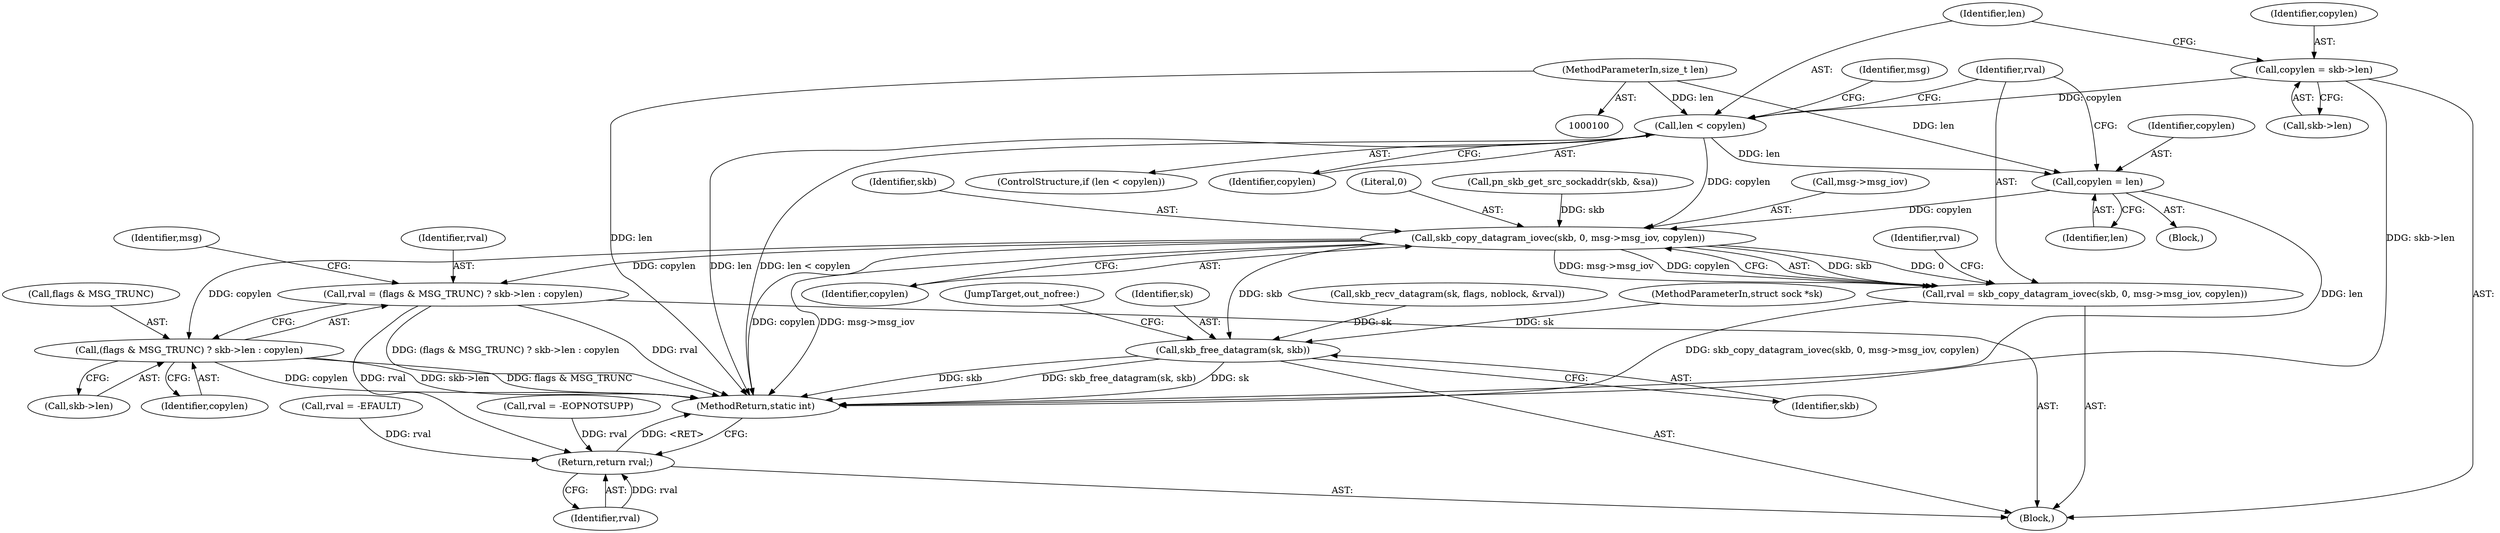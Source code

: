digraph "0_linux_bceaa90240b6019ed73b49965eac7d167610be69_6@API" {
"1000166" [label="(Call,copylen = len)"];
"1000157" [label="(Call,len < copylen)"];
"1000104" [label="(MethodParameterIn,size_t len)"];
"1000151" [label="(Call,copylen = skb->len)"];
"1000171" [label="(Call,skb_copy_datagram_iovec(skb, 0, msg->msg_iov, copylen))"];
"1000169" [label="(Call,rval = skb_copy_datagram_iovec(skb, 0, msg->msg_iov, copylen))"];
"1000186" [label="(Call,rval = (flags & MSG_TRUNC) ? skb->len : copylen)"];
"1000221" [label="(Return,return rval;)"];
"1000188" [label="(Call,(flags & MSG_TRUNC) ? skb->len : copylen)"];
"1000217" [label="(Call,skb_free_datagram(sk, skb))"];
"1000166" [label="(Call,copylen = len)"];
"1000160" [label="(Block,)"];
"1000217" [label="(Call,skb_free_datagram(sk, skb))"];
"1000157" [label="(Call,len < copylen)"];
"1000219" [label="(Identifier,skb)"];
"1000104" [label="(MethodParameterIn,size_t len)"];
"1000156" [label="(ControlStructure,if (len < copylen))"];
"1000158" [label="(Identifier,len)"];
"1000163" [label="(Identifier,msg)"];
"1000187" [label="(Identifier,rval)"];
"1000115" [label="(Call,rval = -EOPNOTSUPP)"];
"1000177" [label="(Identifier,copylen)"];
"1000108" [label="(Block,)"];
"1000199" [label="(Identifier,msg)"];
"1000169" [label="(Call,rval = skb_copy_datagram_iovec(skb, 0, msg->msg_iov, copylen))"];
"1000179" [label="(Identifier,rval)"];
"1000189" [label="(Call,flags & MSG_TRUNC)"];
"1000136" [label="(Call,skb_recv_datagram(sk, flags, noblock, &rval))"];
"1000192" [label="(Call,skb->len)"];
"1000170" [label="(Identifier,rval)"];
"1000168" [label="(Identifier,len)"];
"1000188" [label="(Call,(flags & MSG_TRUNC) ? skb->len : copylen)"];
"1000181" [label="(Call,rval = -EFAULT)"];
"1000167" [label="(Identifier,copylen)"];
"1000159" [label="(Identifier,copylen)"];
"1000174" [label="(Call,msg->msg_iov)"];
"1000102" [label="(MethodParameterIn,struct sock *sk)"];
"1000172" [label="(Identifier,skb)"];
"1000222" [label="(Identifier,rval)"];
"1000195" [label="(Identifier,copylen)"];
"1000173" [label="(Literal,0)"];
"1000186" [label="(Call,rval = (flags & MSG_TRUNC) ? skb->len : copylen)"];
"1000220" [label="(JumpTarget,out_nofree:)"];
"1000153" [label="(Call,skb->len)"];
"1000151" [label="(Call,copylen = skb->len)"];
"1000147" [label="(Call,pn_skb_get_src_sockaddr(skb, &sa))"];
"1000218" [label="(Identifier,sk)"];
"1000223" [label="(MethodReturn,static int)"];
"1000152" [label="(Identifier,copylen)"];
"1000221" [label="(Return,return rval;)"];
"1000171" [label="(Call,skb_copy_datagram_iovec(skb, 0, msg->msg_iov, copylen))"];
"1000166" -> "1000160"  [label="AST: "];
"1000166" -> "1000168"  [label="CFG: "];
"1000167" -> "1000166"  [label="AST: "];
"1000168" -> "1000166"  [label="AST: "];
"1000170" -> "1000166"  [label="CFG: "];
"1000166" -> "1000223"  [label="DDG: len"];
"1000157" -> "1000166"  [label="DDG: len"];
"1000104" -> "1000166"  [label="DDG: len"];
"1000166" -> "1000171"  [label="DDG: copylen"];
"1000157" -> "1000156"  [label="AST: "];
"1000157" -> "1000159"  [label="CFG: "];
"1000158" -> "1000157"  [label="AST: "];
"1000159" -> "1000157"  [label="AST: "];
"1000163" -> "1000157"  [label="CFG: "];
"1000170" -> "1000157"  [label="CFG: "];
"1000157" -> "1000223"  [label="DDG: len < copylen"];
"1000157" -> "1000223"  [label="DDG: len"];
"1000104" -> "1000157"  [label="DDG: len"];
"1000151" -> "1000157"  [label="DDG: copylen"];
"1000157" -> "1000171"  [label="DDG: copylen"];
"1000104" -> "1000100"  [label="AST: "];
"1000104" -> "1000223"  [label="DDG: len"];
"1000151" -> "1000108"  [label="AST: "];
"1000151" -> "1000153"  [label="CFG: "];
"1000152" -> "1000151"  [label="AST: "];
"1000153" -> "1000151"  [label="AST: "];
"1000158" -> "1000151"  [label="CFG: "];
"1000151" -> "1000223"  [label="DDG: skb->len"];
"1000171" -> "1000169"  [label="AST: "];
"1000171" -> "1000177"  [label="CFG: "];
"1000172" -> "1000171"  [label="AST: "];
"1000173" -> "1000171"  [label="AST: "];
"1000174" -> "1000171"  [label="AST: "];
"1000177" -> "1000171"  [label="AST: "];
"1000169" -> "1000171"  [label="CFG: "];
"1000171" -> "1000223"  [label="DDG: copylen"];
"1000171" -> "1000223"  [label="DDG: msg->msg_iov"];
"1000171" -> "1000169"  [label="DDG: skb"];
"1000171" -> "1000169"  [label="DDG: 0"];
"1000171" -> "1000169"  [label="DDG: msg->msg_iov"];
"1000171" -> "1000169"  [label="DDG: copylen"];
"1000147" -> "1000171"  [label="DDG: skb"];
"1000171" -> "1000186"  [label="DDG: copylen"];
"1000171" -> "1000188"  [label="DDG: copylen"];
"1000171" -> "1000217"  [label="DDG: skb"];
"1000169" -> "1000108"  [label="AST: "];
"1000170" -> "1000169"  [label="AST: "];
"1000179" -> "1000169"  [label="CFG: "];
"1000169" -> "1000223"  [label="DDG: skb_copy_datagram_iovec(skb, 0, msg->msg_iov, copylen)"];
"1000186" -> "1000108"  [label="AST: "];
"1000186" -> "1000188"  [label="CFG: "];
"1000187" -> "1000186"  [label="AST: "];
"1000188" -> "1000186"  [label="AST: "];
"1000199" -> "1000186"  [label="CFG: "];
"1000186" -> "1000223"  [label="DDG: rval"];
"1000186" -> "1000223"  [label="DDG: (flags & MSG_TRUNC) ? skb->len : copylen"];
"1000186" -> "1000221"  [label="DDG: rval"];
"1000221" -> "1000108"  [label="AST: "];
"1000221" -> "1000222"  [label="CFG: "];
"1000222" -> "1000221"  [label="AST: "];
"1000223" -> "1000221"  [label="CFG: "];
"1000221" -> "1000223"  [label="DDG: <RET>"];
"1000222" -> "1000221"  [label="DDG: rval"];
"1000181" -> "1000221"  [label="DDG: rval"];
"1000115" -> "1000221"  [label="DDG: rval"];
"1000188" -> "1000192"  [label="CFG: "];
"1000188" -> "1000195"  [label="CFG: "];
"1000189" -> "1000188"  [label="AST: "];
"1000192" -> "1000188"  [label="AST: "];
"1000195" -> "1000188"  [label="AST: "];
"1000188" -> "1000223"  [label="DDG: flags & MSG_TRUNC"];
"1000188" -> "1000223"  [label="DDG: copylen"];
"1000188" -> "1000223"  [label="DDG: skb->len"];
"1000217" -> "1000108"  [label="AST: "];
"1000217" -> "1000219"  [label="CFG: "];
"1000218" -> "1000217"  [label="AST: "];
"1000219" -> "1000217"  [label="AST: "];
"1000220" -> "1000217"  [label="CFG: "];
"1000217" -> "1000223"  [label="DDG: skb"];
"1000217" -> "1000223"  [label="DDG: skb_free_datagram(sk, skb)"];
"1000217" -> "1000223"  [label="DDG: sk"];
"1000136" -> "1000217"  [label="DDG: sk"];
"1000102" -> "1000217"  [label="DDG: sk"];
}
